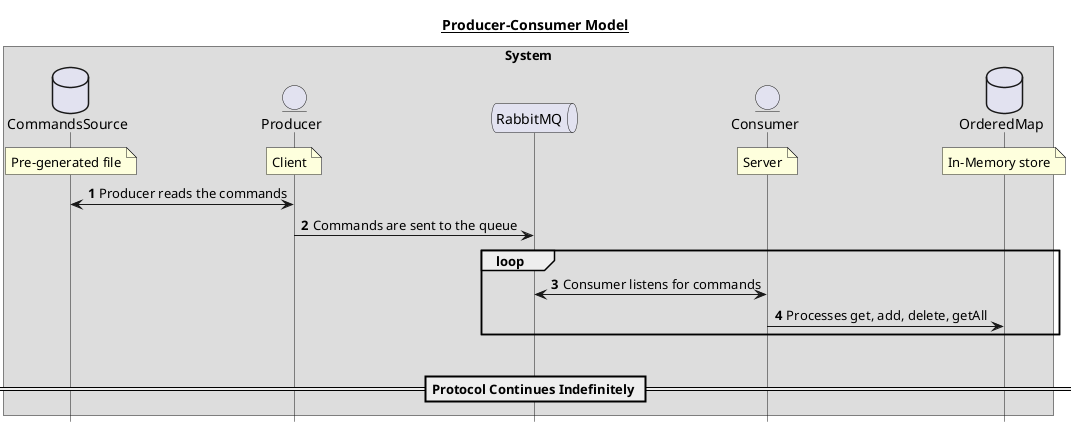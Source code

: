 @startuml
' https://plantuml.com/sequence-diagram

title __Producer-Consumer Model__

autonumber

' General Formatting
skinparam responseMessageBelowArrow true
skinparam lifelineStrategy solid
hide footbox

' Protocol Participants
box System
  database      CommandsSource          as cs       order 5
  entity        Producer                as p        order 10
  queue         RabbitMQ                as rq       order 40
  entity        Consumer                as c        order 70
  database      OrderedMap              as om       order 130
end box

' Protocol Context & Assumptions
/ note over om
  In-Memory store
end note
/ note over cs
  Pre-generated file
end note
/ note over c
  Server
end note
/ note over p
  Client
end note


' Protocol

cs <-> p : Producer reads the commands
p -> rq : Commands are sent to the queue
loop
 rq <-> c : Consumer listens for commands
 c->om : Processes get, add, delete, getAll
end

|||
== Protocol Continues Indefinitely ==
@enduml

